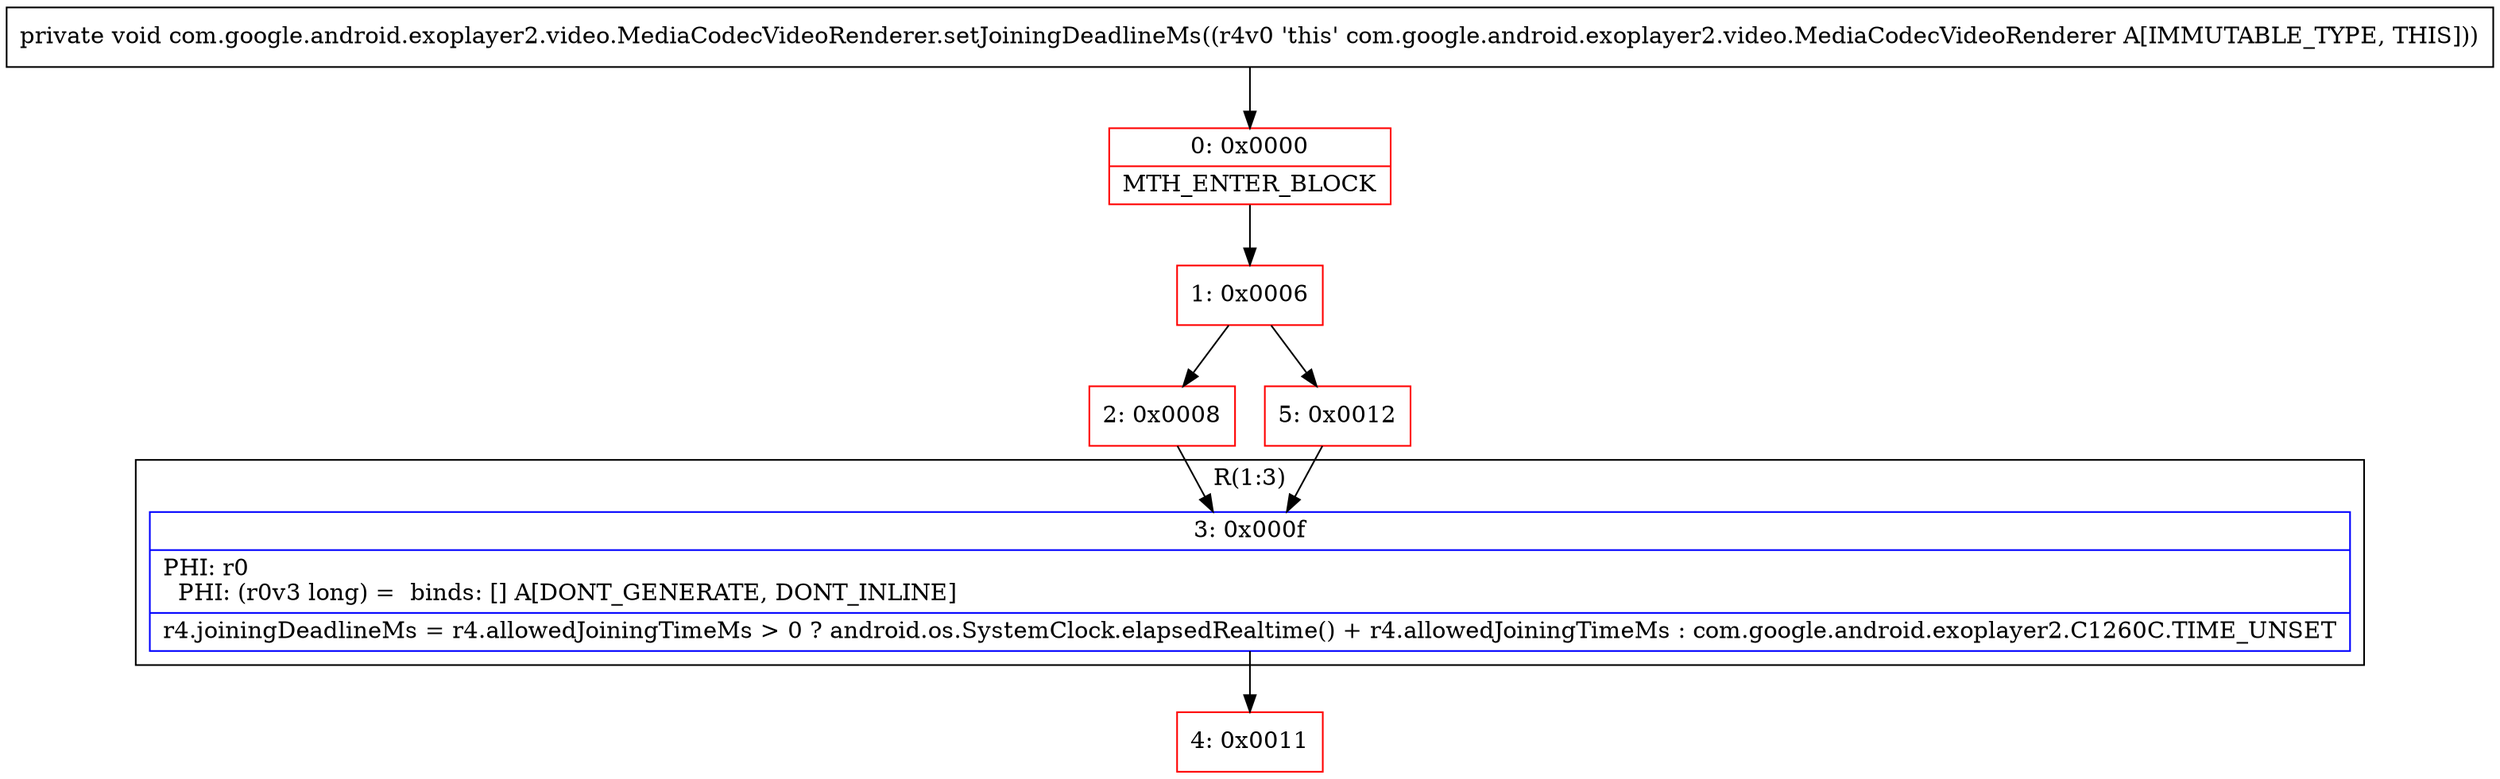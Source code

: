digraph "CFG forcom.google.android.exoplayer2.video.MediaCodecVideoRenderer.setJoiningDeadlineMs()V" {
subgraph cluster_Region_2138884916 {
label = "R(1:3)";
node [shape=record,color=blue];
Node_3 [shape=record,label="{3\:\ 0x000f|PHI: r0 \l  PHI: (r0v3 long) =  binds: [] A[DONT_GENERATE, DONT_INLINE]\l|r4.joiningDeadlineMs = r4.allowedJoiningTimeMs \> 0 ? android.os.SystemClock.elapsedRealtime() + r4.allowedJoiningTimeMs : com.google.android.exoplayer2.C1260C.TIME_UNSET\l}"];
}
Node_0 [shape=record,color=red,label="{0\:\ 0x0000|MTH_ENTER_BLOCK\l}"];
Node_1 [shape=record,color=red,label="{1\:\ 0x0006}"];
Node_2 [shape=record,color=red,label="{2\:\ 0x0008}"];
Node_4 [shape=record,color=red,label="{4\:\ 0x0011}"];
Node_5 [shape=record,color=red,label="{5\:\ 0x0012}"];
MethodNode[shape=record,label="{private void com.google.android.exoplayer2.video.MediaCodecVideoRenderer.setJoiningDeadlineMs((r4v0 'this' com.google.android.exoplayer2.video.MediaCodecVideoRenderer A[IMMUTABLE_TYPE, THIS])) }"];
MethodNode -> Node_0;
Node_3 -> Node_4;
Node_0 -> Node_1;
Node_1 -> Node_2;
Node_1 -> Node_5;
Node_2 -> Node_3;
Node_5 -> Node_3;
}

